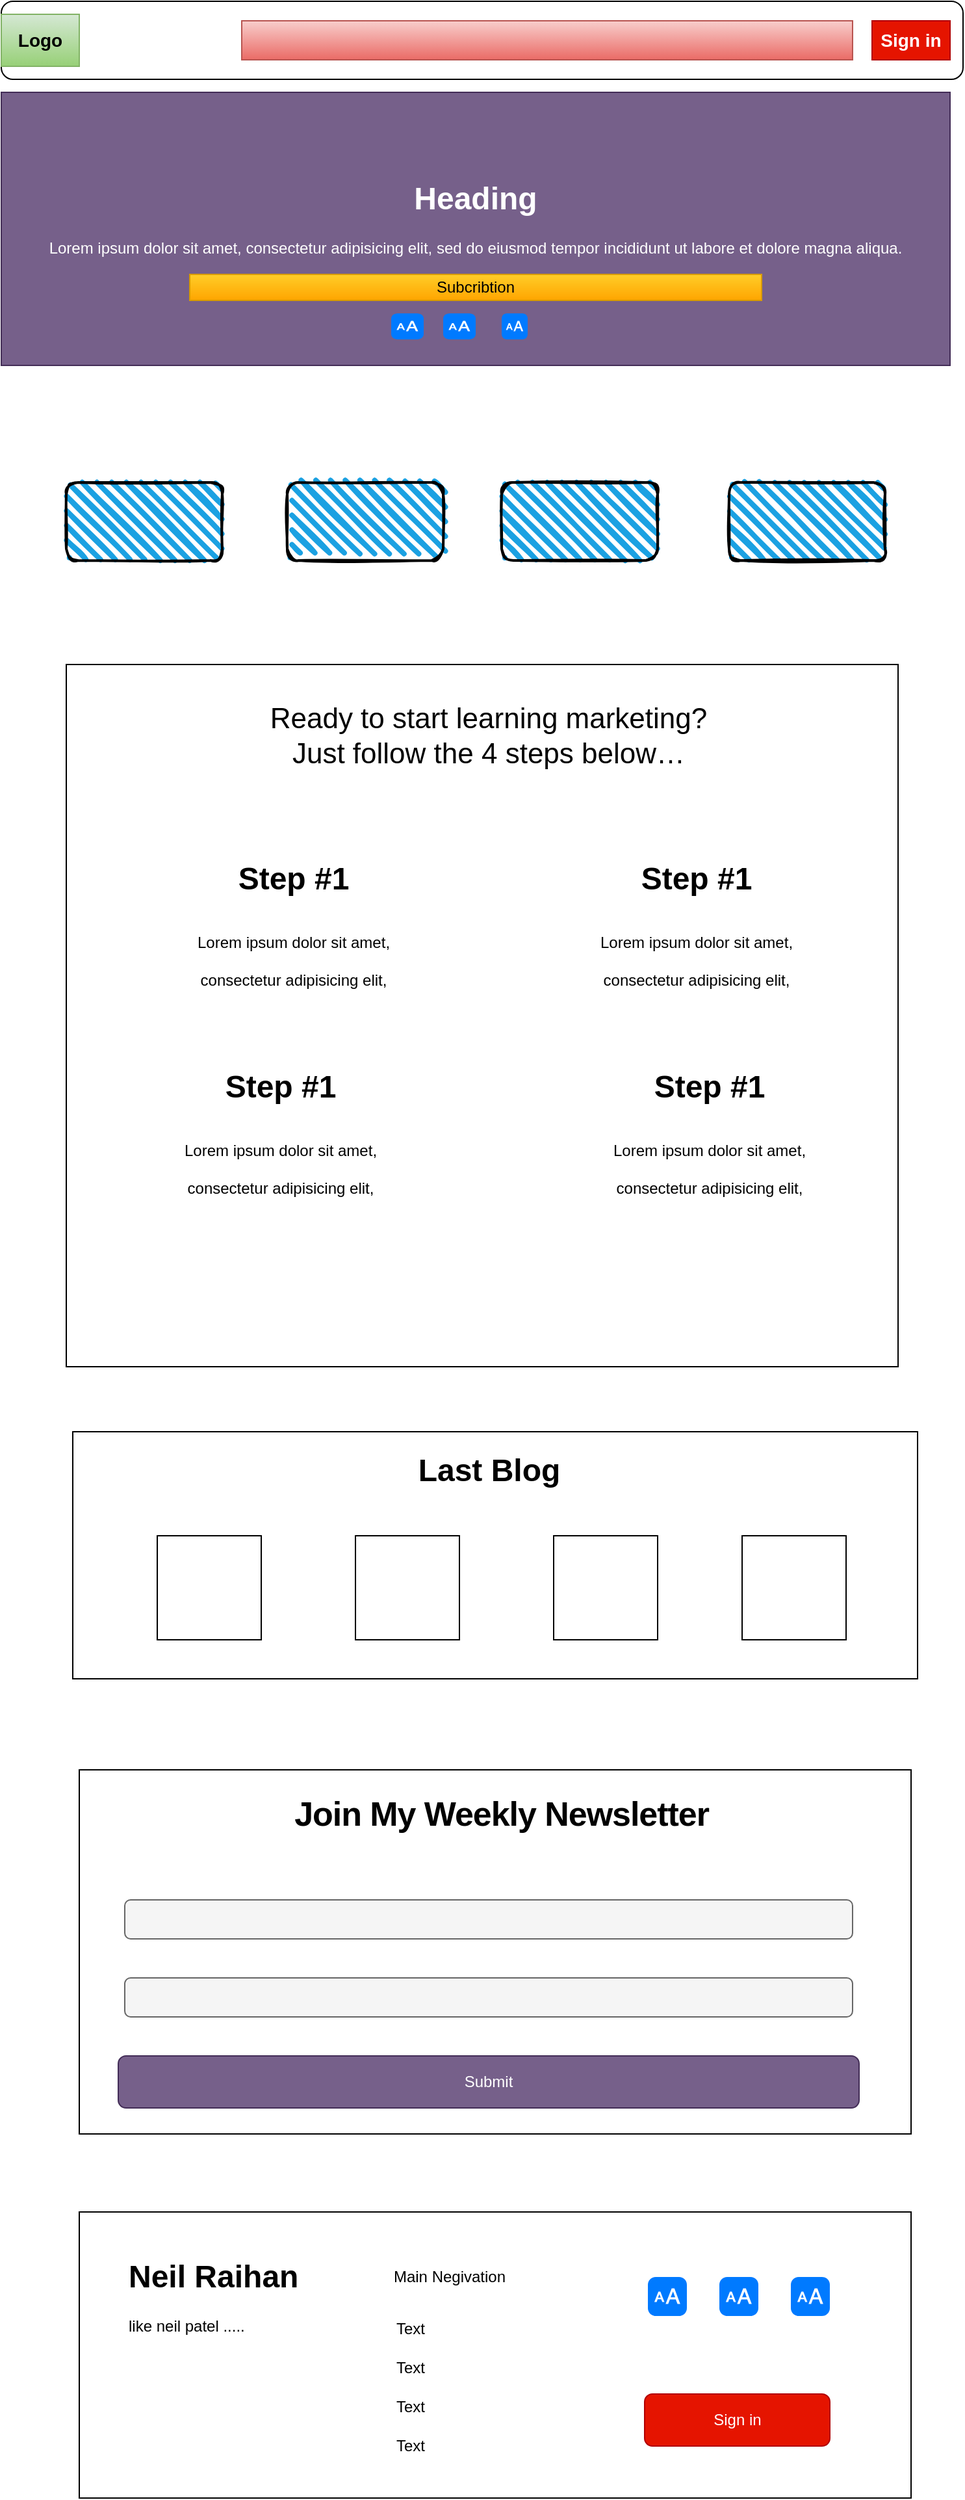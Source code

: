 <mxfile version="15.3.3" type="github">
  <diagram id="dROsLN-C-pgy_ikFZSet" name="Page-1">
    <mxGraphModel dx="1038" dy="547" grid="1" gridSize="10" guides="1" tooltips="1" connect="1" arrows="1" fold="1" page="1" pageScale="1" pageWidth="850" pageHeight="1100" math="0" shadow="0">
      <root>
        <mxCell id="0" />
        <mxCell id="1" parent="0" />
        <mxCell id="Nnb845mlixSABpUVtGpi-1" value="Menu" style="rounded=1;whiteSpace=wrap;html=1;" parent="1" vertex="1">
          <mxGeometry x="60" y="40" width="740" height="60" as="geometry" />
        </mxCell>
        <mxCell id="Nnb845mlixSABpUVtGpi-10" value="" style="rounded=1;whiteSpace=wrap;html=1;strokeWidth=2;fillWeight=4;hachureGap=8;hachureAngle=45;fillColor=#1ba1e2;sketch=1;" parent="1" vertex="1">
          <mxGeometry x="110" y="410" width="120" height="60" as="geometry" />
        </mxCell>
        <mxCell id="Nnb845mlixSABpUVtGpi-18" value="&lt;h1&gt;Heading&lt;/h1&gt;&lt;p&gt;Lorem ipsum dolor sit amet, consectetur adipisicing elit, sed do eiusmod tempor incididunt ut labore et dolore magna aliqua.&lt;/p&gt;" style="text;html=1;strokeColor=#432D57;fillColor=#76608a;spacing=5;spacingTop=-20;whiteSpace=wrap;overflow=hidden;rounded=0;align=center;fontColor=#ffffff;verticalAlign=middle;" parent="1" vertex="1">
          <mxGeometry x="60" y="110" width="730" height="210" as="geometry" />
        </mxCell>
        <mxCell id="Nnb845mlixSABpUVtGpi-19" value="&lt;b&gt;&lt;font style=&quot;font-size: 14px&quot;&gt;Logo&lt;/font&gt;&lt;/b&gt;" style="rounded=0;whiteSpace=wrap;html=1;align=center;gradientColor=#97d077;fillColor=#d5e8d4;strokeColor=#82b366;" parent="1" vertex="1">
          <mxGeometry x="60" y="50" width="60" height="40" as="geometry" />
        </mxCell>
        <mxCell id="Nnb845mlixSABpUVtGpi-20" value="" style="rounded=0;whiteSpace=wrap;html=1;align=center;verticalAlign=middle;gradientColor=#ea6b66;fillColor=#f8cecc;strokeColor=#b85450;" parent="1" vertex="1">
          <mxGeometry x="245" y="55" width="470" height="30" as="geometry" />
        </mxCell>
        <mxCell id="Nnb845mlixSABpUVtGpi-21" value="" style="rounded=1;whiteSpace=wrap;html=1;strokeWidth=2;fillWeight=4;hachureGap=8;hachureAngle=45;fillColor=#1ba1e2;sketch=1;" parent="1" vertex="1">
          <mxGeometry x="620" y="410" width="120" height="60" as="geometry" />
        </mxCell>
        <mxCell id="Nnb845mlixSABpUVtGpi-22" value="" style="rounded=1;whiteSpace=wrap;html=1;strokeWidth=2;fillWeight=4;hachureGap=8;hachureAngle=45;fillColor=#1ba1e2;sketch=1;" parent="1" vertex="1">
          <mxGeometry x="445" y="410" width="120" height="60" as="geometry" />
        </mxCell>
        <mxCell id="Nnb845mlixSABpUVtGpi-23" value="" style="rounded=1;whiteSpace=wrap;html=1;strokeWidth=2;fillWeight=4;hachureGap=8;hachureAngle=45;fillColor=#1ba1e2;sketch=1;" parent="1" vertex="1">
          <mxGeometry x="280" y="410" width="120" height="60" as="geometry" />
        </mxCell>
        <mxCell id="Nnb845mlixSABpUVtGpi-27" value="Subcribtion" style="text;html=1;strokeColor=#d79b00;fillColor=#ffcd28;align=center;verticalAlign=middle;whiteSpace=wrap;rounded=0;gradientColor=#ffa500;" parent="1" vertex="1">
          <mxGeometry x="205" y="250" width="440" height="20" as="geometry" />
        </mxCell>
        <mxCell id="Nnb845mlixSABpUVtGpi-28" value="" style="html=1;strokeWidth=1;shadow=0;dashed=0;shape=mxgraph.ios7.misc.text_size;fillColor=#007AFF;strokeColor=none;buttonText=;strokeColor2=#222222;fontColor=#222222;fontSize=8;verticalLabelPosition=bottom;verticalAlign=top;align=center;sketch=0;" parent="1" vertex="1">
          <mxGeometry x="360" y="280" width="25" height="20" as="geometry" />
        </mxCell>
        <mxCell id="Nnb845mlixSABpUVtGpi-29" value="" style="html=1;strokeWidth=1;shadow=0;dashed=0;shape=mxgraph.ios7.misc.text_size;fillColor=#007AFF;strokeColor=none;buttonText=;strokeColor2=#222222;fontColor=#222222;fontSize=8;verticalLabelPosition=bottom;verticalAlign=top;align=center;sketch=0;" parent="1" vertex="1">
          <mxGeometry x="400" y="280" width="25" height="20" as="geometry" />
        </mxCell>
        <mxCell id="Nnb845mlixSABpUVtGpi-30" value="" style="html=1;strokeWidth=1;shadow=0;dashed=0;shape=mxgraph.ios7.misc.text_size;fillColor=#007AFF;strokeColor=none;buttonText=;strokeColor2=#222222;fontColor=#222222;fontSize=8;verticalLabelPosition=bottom;verticalAlign=top;align=center;sketch=0;" parent="1" vertex="1">
          <mxGeometry x="445" y="280" width="20" height="20" as="geometry" />
        </mxCell>
        <mxCell id="Nnb845mlixSABpUVtGpi-34" value="" style="rounded=0;whiteSpace=wrap;html=1;align=center;verticalAlign=middle;" parent="1" vertex="1">
          <mxGeometry x="110" y="550" width="640" height="540" as="geometry" />
        </mxCell>
        <mxCell id="Nnb845mlixSABpUVtGpi-36" value="&lt;div style=&quot;font-size: 22px&quot;&gt;&lt;font style=&quot;font-size: 22px&quot;&gt;Ready to start learning marketing?&lt;/font&gt;&lt;/div&gt;&lt;div style=&quot;font-size: 22px&quot;&gt;&lt;font style=&quot;font-size: 22px&quot;&gt;Just follow the 4 steps below…&lt;/font&gt;&lt;/div&gt;" style="text;html=1;strokeColor=none;fillColor=none;align=center;verticalAlign=middle;whiteSpace=wrap;rounded=0;" parent="1" vertex="1">
          <mxGeometry x="150" y="580" width="570" height="50" as="geometry" />
        </mxCell>
        <mxCell id="Nnb845mlixSABpUVtGpi-38" value="&lt;span style=&quot;font-size: 24px&quot;&gt;&lt;b&gt;Step #1&lt;/b&gt;&lt;/span&gt;&lt;h1&gt;&lt;span style=&quot;font-size: 12px ; font-weight: normal&quot;&gt;Lorem ipsum dolor sit amet, consectetur adipisicing elit,&lt;/span&gt;&lt;br&gt;&lt;/h1&gt;" style="text;html=1;strokeColor=none;fillColor=none;spacing=5;spacingTop=-20;whiteSpace=wrap;overflow=hidden;rounded=0;align=center;verticalAlign=middle;" parent="1" vertex="1">
          <mxGeometry x="190" y="710" width="190" height="120" as="geometry" />
        </mxCell>
        <mxCell id="Nnb845mlixSABpUVtGpi-39" value="&lt;span style=&quot;font-size: 24px&quot;&gt;&lt;b&gt;Step #1&lt;/b&gt;&lt;/span&gt;&lt;h1&gt;&lt;span style=&quot;font-size: 12px ; font-weight: normal&quot;&gt;Lorem ipsum dolor sit amet, consectetur adipisicing elit,&lt;/span&gt;&lt;br&gt;&lt;/h1&gt;" style="text;html=1;strokeColor=none;fillColor=none;spacing=5;spacingTop=-20;whiteSpace=wrap;overflow=hidden;rounded=0;align=center;verticalAlign=middle;" parent="1" vertex="1">
          <mxGeometry x="500" y="710" width="190" height="120" as="geometry" />
        </mxCell>
        <mxCell id="Nnb845mlixSABpUVtGpi-40" value="&lt;span style=&quot;font-size: 24px&quot;&gt;&lt;b&gt;Step #1&lt;/b&gt;&lt;/span&gt;&lt;h1&gt;&lt;span style=&quot;font-size: 12px ; font-weight: normal&quot;&gt;Lorem ipsum dolor sit amet, consectetur adipisicing elit,&lt;/span&gt;&lt;br&gt;&lt;/h1&gt;" style="text;html=1;strokeColor=none;fillColor=none;spacing=5;spacingTop=-20;whiteSpace=wrap;overflow=hidden;rounded=0;align=center;verticalAlign=middle;" parent="1" vertex="1">
          <mxGeometry x="180" y="870" width="190" height="120" as="geometry" />
        </mxCell>
        <mxCell id="Nnb845mlixSABpUVtGpi-41" value="&lt;span style=&quot;font-size: 24px&quot;&gt;&lt;b&gt;Step #1&lt;/b&gt;&lt;/span&gt;&lt;h1&gt;&lt;span style=&quot;font-size: 12px ; font-weight: normal&quot;&gt;Lorem ipsum dolor sit amet, consectetur adipisicing elit,&lt;/span&gt;&lt;br&gt;&lt;/h1&gt;" style="text;html=1;strokeColor=none;fillColor=none;spacing=5;spacingTop=-20;whiteSpace=wrap;overflow=hidden;rounded=0;align=center;verticalAlign=middle;" parent="1" vertex="1">
          <mxGeometry x="510" y="870" width="190" height="120" as="geometry" />
        </mxCell>
        <mxCell id="eW2xRldJq0Gkhzk0TydH-1" value="" style="rounded=0;whiteSpace=wrap;html=1;hachureGap=4;pointerEvents=0;" parent="1" vertex="1">
          <mxGeometry x="120" y="1400" width="640" height="280" as="geometry" />
        </mxCell>
        <mxCell id="eW2xRldJq0Gkhzk0TydH-2" value="&lt;h2 class=&quot;&quot; style=&quot;margin: 1.2em 0px 0.86em ; vertical-align: baseline ; padding: 0px ; border: 0px ; font-family: &amp;#34;soleil&amp;#34; , &amp;#34;raleway&amp;#34; , sans-serif ; letter-spacing: -0.02em ; font-size: 26px ; line-height: 1.5 ; background-color: rgb(255 , 255 , 255)&quot;&gt;Join My Weekly Newsletter&lt;/h2&gt;" style="text;html=1;strokeColor=none;fillColor=none;align=center;verticalAlign=middle;whiteSpace=wrap;rounded=0;hachureGap=4;pointerEvents=0;" parent="1" vertex="1">
          <mxGeometry x="175" y="1420" width="540" height="20" as="geometry" />
        </mxCell>
        <mxCell id="eW2xRldJq0Gkhzk0TydH-3" value="" style="rounded=1;whiteSpace=wrap;html=1;hachureGap=4;pointerEvents=0;fillColor=#f5f5f5;strokeColor=#666666;fontColor=#333333;" parent="1" vertex="1">
          <mxGeometry x="155" y="1500" width="560" height="30" as="geometry" />
        </mxCell>
        <mxCell id="eW2xRldJq0Gkhzk0TydH-4" value="" style="rounded=1;whiteSpace=wrap;html=1;hachureGap=4;pointerEvents=0;fillColor=#76608a;strokeColor=#432D57;fontColor=#ffffff;" parent="1" vertex="1">
          <mxGeometry x="150" y="1620" width="570" height="40" as="geometry" />
        </mxCell>
        <mxCell id="eW2xRldJq0Gkhzk0TydH-5" value="&lt;font color=&quot;#ffffff&quot;&gt;Submit&lt;/font&gt;" style="text;html=1;strokeColor=none;fillColor=none;align=center;verticalAlign=middle;whiteSpace=wrap;rounded=0;hachureGap=4;pointerEvents=0;" parent="1" vertex="1">
          <mxGeometry x="305" y="1630" width="260" height="20" as="geometry" />
        </mxCell>
        <mxCell id="eW2xRldJq0Gkhzk0TydH-6" value="" style="rounded=1;whiteSpace=wrap;html=1;hachureGap=4;pointerEvents=0;fillColor=#f5f5f5;strokeColor=#666666;fontColor=#333333;" parent="1" vertex="1">
          <mxGeometry x="155" y="1560" width="560" height="30" as="geometry" />
        </mxCell>
        <mxCell id="eW2xRldJq0Gkhzk0TydH-13" value="" style="rounded=0;whiteSpace=wrap;html=1;hachureGap=4;pointerEvents=0;" parent="1" vertex="1">
          <mxGeometry x="115" y="1140" width="650" height="190" as="geometry" />
        </mxCell>
        <mxCell id="eW2xRldJq0Gkhzk0TydH-14" value="" style="whiteSpace=wrap;html=1;aspect=fixed;hachureGap=4;pointerEvents=0;" parent="1" vertex="1">
          <mxGeometry x="180" y="1220" width="80" height="80" as="geometry" />
        </mxCell>
        <mxCell id="eW2xRldJq0Gkhzk0TydH-15" value="" style="whiteSpace=wrap;html=1;aspect=fixed;hachureGap=4;pointerEvents=0;" parent="1" vertex="1">
          <mxGeometry x="332.5" y="1220" width="80" height="80" as="geometry" />
        </mxCell>
        <mxCell id="eW2xRldJq0Gkhzk0TydH-16" value="" style="whiteSpace=wrap;html=1;aspect=fixed;hachureGap=4;pointerEvents=0;" parent="1" vertex="1">
          <mxGeometry x="485" y="1220" width="80" height="80" as="geometry" />
        </mxCell>
        <mxCell id="eW2xRldJq0Gkhzk0TydH-17" value="" style="whiteSpace=wrap;html=1;aspect=fixed;hachureGap=4;pointerEvents=0;" parent="1" vertex="1">
          <mxGeometry x="630" y="1220" width="80" height="80" as="geometry" />
        </mxCell>
        <mxCell id="eW2xRldJq0Gkhzk0TydH-18" value="&lt;b&gt;&lt;font style=&quot;font-size: 24px&quot;&gt;Last Blog&lt;/font&gt;&lt;/b&gt;" style="text;html=1;strokeColor=none;fillColor=none;align=center;verticalAlign=middle;whiteSpace=wrap;rounded=0;hachureGap=4;pointerEvents=0;" parent="1" vertex="1">
          <mxGeometry x="342.5" y="1160" width="185" height="20" as="geometry" />
        </mxCell>
        <mxCell id="J4aSVnnl-bqiafbho1c7-1" value="" style="rounded=0;whiteSpace=wrap;html=1;hachureGap=4;pointerEvents=0;" vertex="1" parent="1">
          <mxGeometry x="120" y="1740" width="640" height="220" as="geometry" />
        </mxCell>
        <mxCell id="J4aSVnnl-bqiafbho1c7-5" value="Main Negivation" style="text;html=1;strokeColor=none;fillColor=none;align=center;verticalAlign=middle;whiteSpace=wrap;rounded=0;hachureGap=4;pointerEvents=0;" vertex="1" parent="1">
          <mxGeometry x="345" y="1780" width="120" height="20" as="geometry" />
        </mxCell>
        <mxCell id="J4aSVnnl-bqiafbho1c7-6" value="&lt;h1&gt;Neil Raihan&lt;/h1&gt;&lt;p&gt;like neil patel .....&lt;/p&gt;" style="text;html=1;strokeColor=none;fillColor=none;spacing=5;spacingTop=-20;whiteSpace=wrap;overflow=hidden;rounded=0;hachureGap=4;pointerEvents=0;" vertex="1" parent="1">
          <mxGeometry x="152.5" y="1770" width="190" height="120" as="geometry" />
        </mxCell>
        <mxCell id="J4aSVnnl-bqiafbho1c7-8" value="" style="html=1;strokeWidth=1;shadow=0;dashed=0;shape=mxgraph.ios7.misc.text_size;fillColor=#007AFF;strokeColor=none;buttonText=;strokeColor2=#222222;fontColor=#222222;fontSize=8;verticalLabelPosition=bottom;verticalAlign=top;align=center;sketch=0;hachureGap=4;pointerEvents=0;" vertex="1" parent="1">
          <mxGeometry x="557.5" y="1790" width="30" height="30" as="geometry" />
        </mxCell>
        <mxCell id="J4aSVnnl-bqiafbho1c7-9" value="" style="html=1;strokeWidth=1;shadow=0;dashed=0;shape=mxgraph.ios7.misc.text_size;fillColor=#007AFF;strokeColor=none;buttonText=;strokeColor2=#222222;fontColor=#222222;fontSize=8;verticalLabelPosition=bottom;verticalAlign=top;align=center;sketch=0;hachureGap=4;pointerEvents=0;" vertex="1" parent="1">
          <mxGeometry x="612.5" y="1790" width="30" height="30" as="geometry" />
        </mxCell>
        <mxCell id="J4aSVnnl-bqiafbho1c7-10" value="" style="html=1;strokeWidth=1;shadow=0;dashed=0;shape=mxgraph.ios7.misc.text_size;fillColor=#007AFF;strokeColor=none;buttonText=;strokeColor2=#222222;fontColor=#222222;fontSize=8;verticalLabelPosition=bottom;verticalAlign=top;align=center;sketch=0;hachureGap=4;pointerEvents=0;" vertex="1" parent="1">
          <mxGeometry x="667.5" y="1790" width="30" height="30" as="geometry" />
        </mxCell>
        <mxCell id="J4aSVnnl-bqiafbho1c7-12" value="Sign in" style="rounded=1;whiteSpace=wrap;html=1;hachureGap=4;pointerEvents=0;fillColor=#e51400;strokeColor=#B20000;fontColor=#ffffff;" vertex="1" parent="1">
          <mxGeometry x="555" y="1880" width="142.5" height="40" as="geometry" />
        </mxCell>
        <mxCell id="J4aSVnnl-bqiafbho1c7-13" value="Text" style="text;html=1;strokeColor=none;fillColor=none;align=center;verticalAlign=middle;whiteSpace=wrap;rounded=0;hachureGap=4;pointerEvents=0;" vertex="1" parent="1">
          <mxGeometry x="355" y="1820" width="40" height="20" as="geometry" />
        </mxCell>
        <mxCell id="J4aSVnnl-bqiafbho1c7-14" value="Text" style="text;html=1;strokeColor=none;fillColor=none;align=center;verticalAlign=middle;whiteSpace=wrap;rounded=0;hachureGap=4;pointerEvents=0;" vertex="1" parent="1">
          <mxGeometry x="355" y="1850" width="40" height="20" as="geometry" />
        </mxCell>
        <mxCell id="J4aSVnnl-bqiafbho1c7-15" value="Text" style="text;html=1;strokeColor=none;fillColor=none;align=center;verticalAlign=middle;whiteSpace=wrap;rounded=0;hachureGap=4;pointerEvents=0;" vertex="1" parent="1">
          <mxGeometry x="355" y="1880" width="40" height="20" as="geometry" />
        </mxCell>
        <mxCell id="J4aSVnnl-bqiafbho1c7-16" value="Text" style="text;html=1;strokeColor=none;fillColor=none;align=center;verticalAlign=middle;whiteSpace=wrap;rounded=0;hachureGap=4;pointerEvents=0;" vertex="1" parent="1">
          <mxGeometry x="355" y="1910" width="40" height="20" as="geometry" />
        </mxCell>
        <mxCell id="J4aSVnnl-bqiafbho1c7-19" value="&lt;b&gt;&lt;font style=&quot;font-size: 14px&quot;&gt;Sign in&lt;/font&gt;&lt;/b&gt;" style="rounded=0;whiteSpace=wrap;html=1;align=center;fillColor=#e51400;strokeColor=#B20000;fontColor=#ffffff;" vertex="1" parent="1">
          <mxGeometry x="730" y="55" width="60" height="30" as="geometry" />
        </mxCell>
      </root>
    </mxGraphModel>
  </diagram>
</mxfile>
